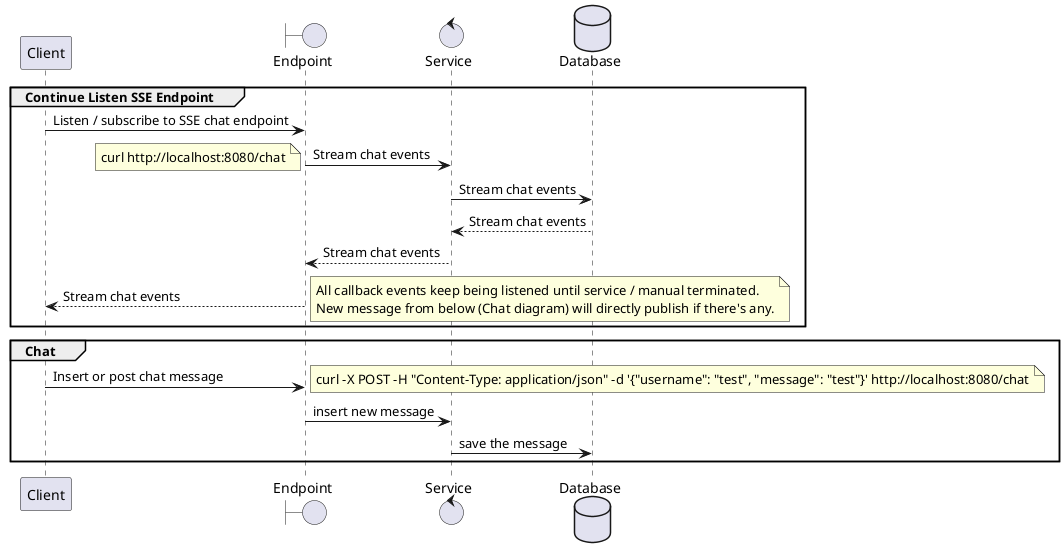 @startuml

participant Client as Foo
boundary    Endpoint    as Foo1
control     Service     as Foo2
database    Database    as Foo3

group Continue Listen SSE Endpoint
    Foo -> Foo1 : Listen / subscribe to SSE chat endpoint
    Foo1 -> Foo2 : Stream chat events
    note left: curl http://localhost:8080/chat
    Foo2 -> Foo3 : Stream chat events
    Foo3 --> Foo2 : Stream chat events
    Foo2 --> Foo1 : Stream chat events
    Foo1 --> Foo : Stream chat events
    note right: All callback events keep being listened until service / manual terminated.\nNew message from below (Chat diagram) will directly publish if there's any.
end

group Chat
    Foo -> Foo1 : Insert or post chat message
    note right: curl -X POST -H "Content-Type: application/json" -d '{"username": "test", "message": "test"}' http://localhost:8080/chat
    Foo1 -> Foo2 : insert new message
    Foo2 -> Foo3 : save the message
end

@enduml
